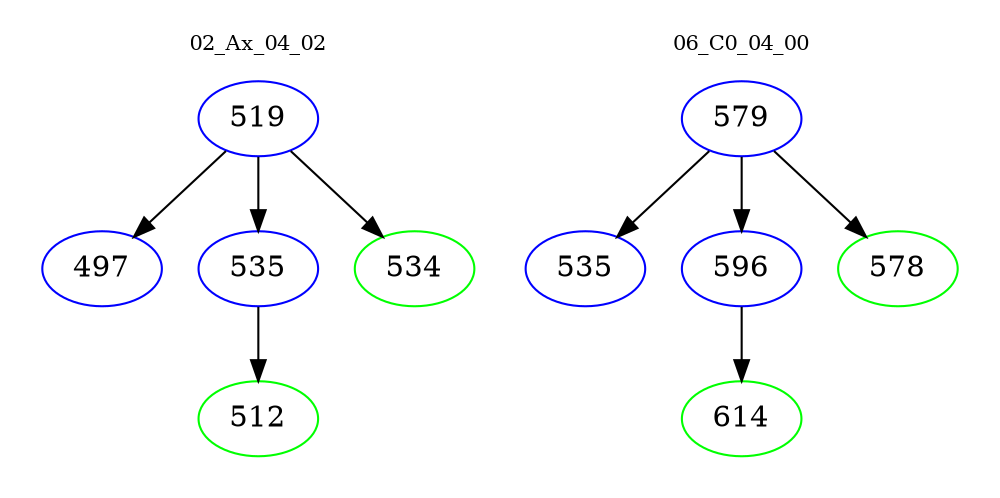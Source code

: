 digraph{
subgraph cluster_0 {
color = white
label = "02_Ax_04_02";
fontsize=10;
T0_519 [label="519", color="blue"]
T0_519 -> T0_497 [color="black"]
T0_497 [label="497", color="blue"]
T0_519 -> T0_535 [color="black"]
T0_535 [label="535", color="blue"]
T0_535 -> T0_512 [color="black"]
T0_512 [label="512", color="green"]
T0_519 -> T0_534 [color="black"]
T0_534 [label="534", color="green"]
}
subgraph cluster_1 {
color = white
label = "06_C0_04_00";
fontsize=10;
T1_579 [label="579", color="blue"]
T1_579 -> T1_535 [color="black"]
T1_535 [label="535", color="blue"]
T1_579 -> T1_596 [color="black"]
T1_596 [label="596", color="blue"]
T1_596 -> T1_614 [color="black"]
T1_614 [label="614", color="green"]
T1_579 -> T1_578 [color="black"]
T1_578 [label="578", color="green"]
}
}
